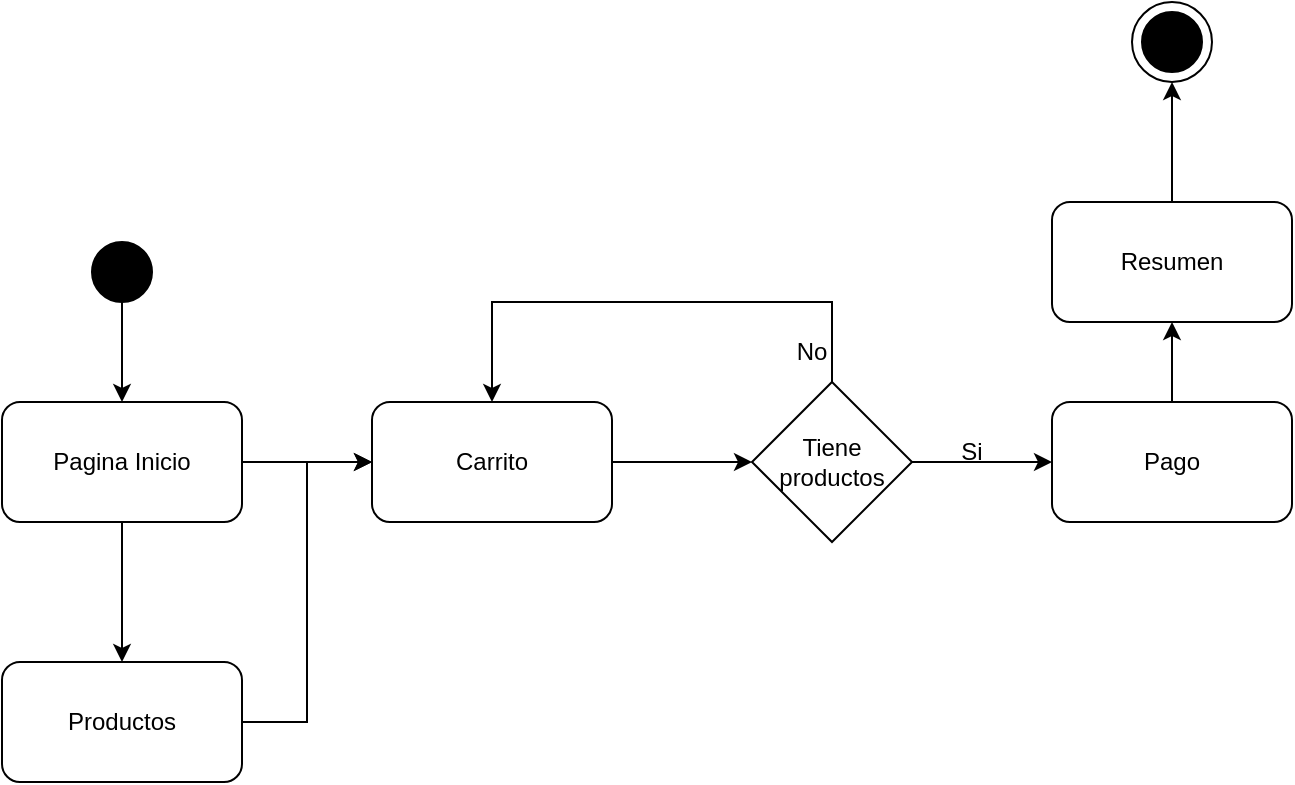 <mxfile version="23.1.1" type="device">
  <diagram name="Página-1" id="H4x74is4aqkUNQpkZVDS">
    <mxGraphModel dx="1434" dy="772" grid="1" gridSize="10" guides="1" tooltips="1" connect="1" arrows="1" fold="1" page="1" pageScale="1" pageWidth="827" pageHeight="1169" math="0" shadow="0">
      <root>
        <mxCell id="0" />
        <mxCell id="1" parent="0" />
        <mxCell id="tDxe-OtB1b8r3Ziq7wvD-37" style="edgeStyle=orthogonalEdgeStyle;rounded=0;orthogonalLoop=1;jettySize=auto;html=1;entryX=0.5;entryY=0;entryDx=0;entryDy=0;" edge="1" parent="1" source="tDxe-OtB1b8r3Ziq7wvD-1" target="tDxe-OtB1b8r3Ziq7wvD-2">
          <mxGeometry relative="1" as="geometry" />
        </mxCell>
        <mxCell id="tDxe-OtB1b8r3Ziq7wvD-1" value="" style="ellipse;whiteSpace=wrap;html=1;fillColor=#000000;" vertex="1" parent="1">
          <mxGeometry x="170" y="320" width="30" height="30" as="geometry" />
        </mxCell>
        <mxCell id="tDxe-OtB1b8r3Ziq7wvD-6" style="edgeStyle=orthogonalEdgeStyle;rounded=0;orthogonalLoop=1;jettySize=auto;html=1;" edge="1" parent="1" source="tDxe-OtB1b8r3Ziq7wvD-2" target="tDxe-OtB1b8r3Ziq7wvD-5">
          <mxGeometry relative="1" as="geometry" />
        </mxCell>
        <mxCell id="tDxe-OtB1b8r3Ziq7wvD-15" style="edgeStyle=orthogonalEdgeStyle;rounded=0;orthogonalLoop=1;jettySize=auto;html=1;entryX=0.5;entryY=0;entryDx=0;entryDy=0;" edge="1" parent="1" source="tDxe-OtB1b8r3Ziq7wvD-2" target="tDxe-OtB1b8r3Ziq7wvD-14">
          <mxGeometry relative="1" as="geometry" />
        </mxCell>
        <mxCell id="tDxe-OtB1b8r3Ziq7wvD-2" value="Pagina Inicio" style="rounded=1;whiteSpace=wrap;html=1;" vertex="1" parent="1">
          <mxGeometry x="125" y="400" width="120" height="60" as="geometry" />
        </mxCell>
        <mxCell id="tDxe-OtB1b8r3Ziq7wvD-32" style="edgeStyle=orthogonalEdgeStyle;rounded=0;orthogonalLoop=1;jettySize=auto;html=1;entryX=0;entryY=0.5;entryDx=0;entryDy=0;" edge="1" parent="1" source="tDxe-OtB1b8r3Ziq7wvD-5" target="tDxe-OtB1b8r3Ziq7wvD-31">
          <mxGeometry relative="1" as="geometry" />
        </mxCell>
        <mxCell id="tDxe-OtB1b8r3Ziq7wvD-5" value="Carrito" style="rounded=1;whiteSpace=wrap;html=1;" vertex="1" parent="1">
          <mxGeometry x="310" y="400" width="120" height="60" as="geometry" />
        </mxCell>
        <mxCell id="tDxe-OtB1b8r3Ziq7wvD-13" style="edgeStyle=orthogonalEdgeStyle;rounded=0;orthogonalLoop=1;jettySize=auto;html=1;entryX=0.5;entryY=1;entryDx=0;entryDy=0;" edge="1" parent="1" source="tDxe-OtB1b8r3Ziq7wvD-10" target="tDxe-OtB1b8r3Ziq7wvD-12">
          <mxGeometry relative="1" as="geometry" />
        </mxCell>
        <mxCell id="tDxe-OtB1b8r3Ziq7wvD-10" value="Pago" style="rounded=1;whiteSpace=wrap;html=1;" vertex="1" parent="1">
          <mxGeometry x="650" y="400" width="120" height="60" as="geometry" />
        </mxCell>
        <mxCell id="tDxe-OtB1b8r3Ziq7wvD-41" style="edgeStyle=orthogonalEdgeStyle;rounded=0;orthogonalLoop=1;jettySize=auto;html=1;entryX=0.5;entryY=1;entryDx=0;entryDy=0;" edge="1" parent="1" source="tDxe-OtB1b8r3Ziq7wvD-12" target="tDxe-OtB1b8r3Ziq7wvD-38">
          <mxGeometry relative="1" as="geometry" />
        </mxCell>
        <mxCell id="tDxe-OtB1b8r3Ziq7wvD-12" value="Resumen" style="rounded=1;whiteSpace=wrap;html=1;" vertex="1" parent="1">
          <mxGeometry x="650" y="300" width="120" height="60" as="geometry" />
        </mxCell>
        <mxCell id="tDxe-OtB1b8r3Ziq7wvD-16" style="edgeStyle=orthogonalEdgeStyle;rounded=0;orthogonalLoop=1;jettySize=auto;html=1;entryX=0;entryY=0.5;entryDx=0;entryDy=0;" edge="1" parent="1" source="tDxe-OtB1b8r3Ziq7wvD-14" target="tDxe-OtB1b8r3Ziq7wvD-5">
          <mxGeometry relative="1" as="geometry" />
        </mxCell>
        <mxCell id="tDxe-OtB1b8r3Ziq7wvD-14" value="Productos" style="rounded=1;whiteSpace=wrap;html=1;" vertex="1" parent="1">
          <mxGeometry x="125" y="530" width="120" height="60" as="geometry" />
        </mxCell>
        <mxCell id="tDxe-OtB1b8r3Ziq7wvD-33" style="edgeStyle=orthogonalEdgeStyle;rounded=0;orthogonalLoop=1;jettySize=auto;html=1;" edge="1" parent="1" source="tDxe-OtB1b8r3Ziq7wvD-31" target="tDxe-OtB1b8r3Ziq7wvD-10">
          <mxGeometry relative="1" as="geometry" />
        </mxCell>
        <mxCell id="tDxe-OtB1b8r3Ziq7wvD-36" style="edgeStyle=orthogonalEdgeStyle;rounded=0;orthogonalLoop=1;jettySize=auto;html=1;exitX=0.5;exitY=0;exitDx=0;exitDy=0;entryX=0.5;entryY=0;entryDx=0;entryDy=0;" edge="1" parent="1" source="tDxe-OtB1b8r3Ziq7wvD-31" target="tDxe-OtB1b8r3Ziq7wvD-5">
          <mxGeometry relative="1" as="geometry">
            <Array as="points">
              <mxPoint x="540" y="350" />
              <mxPoint x="370" y="350" />
            </Array>
          </mxGeometry>
        </mxCell>
        <mxCell id="tDxe-OtB1b8r3Ziq7wvD-31" value="Tiene productos" style="rhombus;whiteSpace=wrap;html=1;" vertex="1" parent="1">
          <mxGeometry x="500" y="390" width="80" height="80" as="geometry" />
        </mxCell>
        <mxCell id="tDxe-OtB1b8r3Ziq7wvD-34" value="Si" style="text;html=1;strokeColor=none;fillColor=none;align=center;verticalAlign=middle;whiteSpace=wrap;rounded=0;" vertex="1" parent="1">
          <mxGeometry x="580" y="410" width="60" height="30" as="geometry" />
        </mxCell>
        <mxCell id="tDxe-OtB1b8r3Ziq7wvD-35" value="No" style="text;html=1;strokeColor=none;fillColor=none;align=center;verticalAlign=middle;whiteSpace=wrap;rounded=0;" vertex="1" parent="1">
          <mxGeometry x="500" y="360" width="60" height="30" as="geometry" />
        </mxCell>
        <mxCell id="tDxe-OtB1b8r3Ziq7wvD-38" value="" style="ellipse;whiteSpace=wrap;html=1;aspect=fixed;" vertex="1" parent="1">
          <mxGeometry x="690" y="200" width="40" height="40" as="geometry" />
        </mxCell>
        <mxCell id="tDxe-OtB1b8r3Ziq7wvD-39" value="" style="ellipse;whiteSpace=wrap;html=1;aspect=fixed;fillColor=#000000;" vertex="1" parent="1">
          <mxGeometry x="695" y="205" width="30" height="30" as="geometry" />
        </mxCell>
      </root>
    </mxGraphModel>
  </diagram>
</mxfile>
